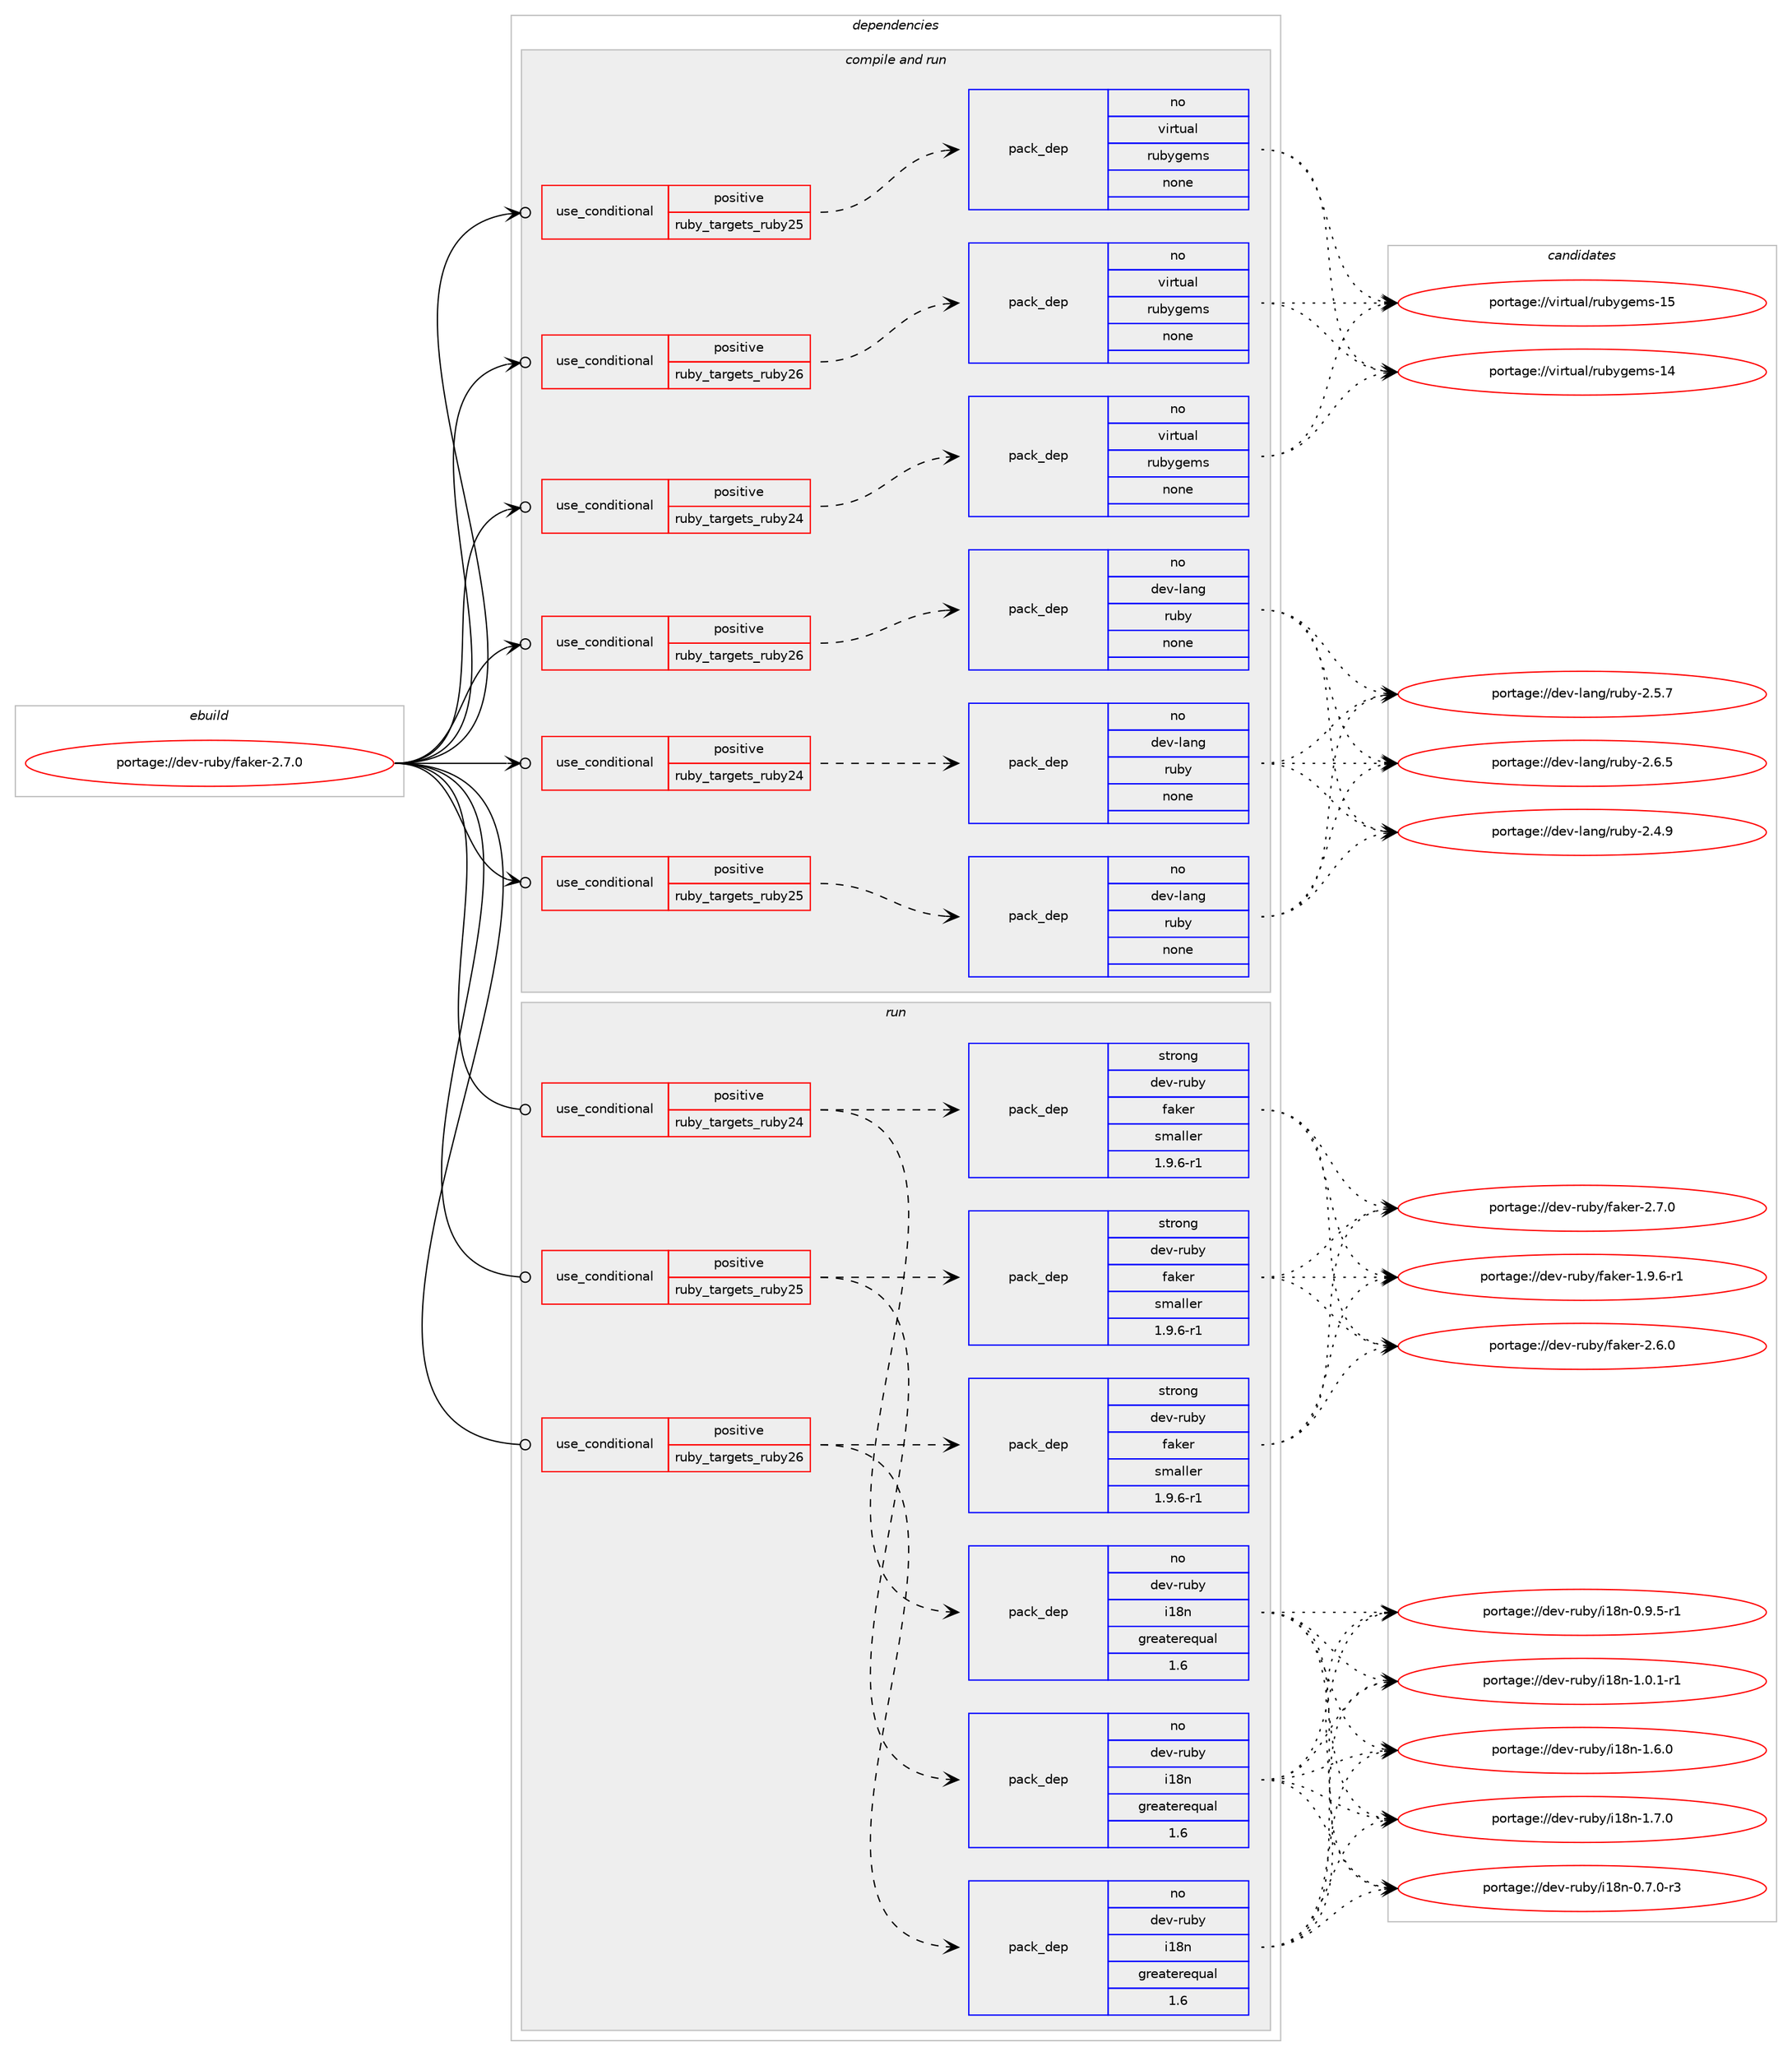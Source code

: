 digraph prolog {

# *************
# Graph options
# *************

newrank=true;
concentrate=true;
compound=true;
graph [rankdir=LR,fontname=Helvetica,fontsize=10,ranksep=1.5];#, ranksep=2.5, nodesep=0.2];
edge  [arrowhead=vee];
node  [fontname=Helvetica,fontsize=10];

# **********
# The ebuild
# **********

subgraph cluster_leftcol {
color=gray;
rank=same;
label=<<i>ebuild</i>>;
id [label="portage://dev-ruby/faker-2.7.0", color=red, width=4, href="../dev-ruby/faker-2.7.0.svg"];
}

# ****************
# The dependencies
# ****************

subgraph cluster_midcol {
color=gray;
label=<<i>dependencies</i>>;
subgraph cluster_compile {
fillcolor="#eeeeee";
style=filled;
label=<<i>compile</i>>;
}
subgraph cluster_compileandrun {
fillcolor="#eeeeee";
style=filled;
label=<<i>compile and run</i>>;
subgraph cond51824 {
dependency220421 [label=<<TABLE BORDER="0" CELLBORDER="1" CELLSPACING="0" CELLPADDING="4"><TR><TD ROWSPAN="3" CELLPADDING="10">use_conditional</TD></TR><TR><TD>positive</TD></TR><TR><TD>ruby_targets_ruby24</TD></TR></TABLE>>, shape=none, color=red];
subgraph pack165115 {
dependency220422 [label=<<TABLE BORDER="0" CELLBORDER="1" CELLSPACING="0" CELLPADDING="4" WIDTH="220"><TR><TD ROWSPAN="6" CELLPADDING="30">pack_dep</TD></TR><TR><TD WIDTH="110">no</TD></TR><TR><TD>dev-lang</TD></TR><TR><TD>ruby</TD></TR><TR><TD>none</TD></TR><TR><TD></TD></TR></TABLE>>, shape=none, color=blue];
}
dependency220421:e -> dependency220422:w [weight=20,style="dashed",arrowhead="vee"];
}
id:e -> dependency220421:w [weight=20,style="solid",arrowhead="odotvee"];
subgraph cond51825 {
dependency220423 [label=<<TABLE BORDER="0" CELLBORDER="1" CELLSPACING="0" CELLPADDING="4"><TR><TD ROWSPAN="3" CELLPADDING="10">use_conditional</TD></TR><TR><TD>positive</TD></TR><TR><TD>ruby_targets_ruby24</TD></TR></TABLE>>, shape=none, color=red];
subgraph pack165116 {
dependency220424 [label=<<TABLE BORDER="0" CELLBORDER="1" CELLSPACING="0" CELLPADDING="4" WIDTH="220"><TR><TD ROWSPAN="6" CELLPADDING="30">pack_dep</TD></TR><TR><TD WIDTH="110">no</TD></TR><TR><TD>virtual</TD></TR><TR><TD>rubygems</TD></TR><TR><TD>none</TD></TR><TR><TD></TD></TR></TABLE>>, shape=none, color=blue];
}
dependency220423:e -> dependency220424:w [weight=20,style="dashed",arrowhead="vee"];
}
id:e -> dependency220423:w [weight=20,style="solid",arrowhead="odotvee"];
subgraph cond51826 {
dependency220425 [label=<<TABLE BORDER="0" CELLBORDER="1" CELLSPACING="0" CELLPADDING="4"><TR><TD ROWSPAN="3" CELLPADDING="10">use_conditional</TD></TR><TR><TD>positive</TD></TR><TR><TD>ruby_targets_ruby25</TD></TR></TABLE>>, shape=none, color=red];
subgraph pack165117 {
dependency220426 [label=<<TABLE BORDER="0" CELLBORDER="1" CELLSPACING="0" CELLPADDING="4" WIDTH="220"><TR><TD ROWSPAN="6" CELLPADDING="30">pack_dep</TD></TR><TR><TD WIDTH="110">no</TD></TR><TR><TD>dev-lang</TD></TR><TR><TD>ruby</TD></TR><TR><TD>none</TD></TR><TR><TD></TD></TR></TABLE>>, shape=none, color=blue];
}
dependency220425:e -> dependency220426:w [weight=20,style="dashed",arrowhead="vee"];
}
id:e -> dependency220425:w [weight=20,style="solid",arrowhead="odotvee"];
subgraph cond51827 {
dependency220427 [label=<<TABLE BORDER="0" CELLBORDER="1" CELLSPACING="0" CELLPADDING="4"><TR><TD ROWSPAN="3" CELLPADDING="10">use_conditional</TD></TR><TR><TD>positive</TD></TR><TR><TD>ruby_targets_ruby25</TD></TR></TABLE>>, shape=none, color=red];
subgraph pack165118 {
dependency220428 [label=<<TABLE BORDER="0" CELLBORDER="1" CELLSPACING="0" CELLPADDING="4" WIDTH="220"><TR><TD ROWSPAN="6" CELLPADDING="30">pack_dep</TD></TR><TR><TD WIDTH="110">no</TD></TR><TR><TD>virtual</TD></TR><TR><TD>rubygems</TD></TR><TR><TD>none</TD></TR><TR><TD></TD></TR></TABLE>>, shape=none, color=blue];
}
dependency220427:e -> dependency220428:w [weight=20,style="dashed",arrowhead="vee"];
}
id:e -> dependency220427:w [weight=20,style="solid",arrowhead="odotvee"];
subgraph cond51828 {
dependency220429 [label=<<TABLE BORDER="0" CELLBORDER="1" CELLSPACING="0" CELLPADDING="4"><TR><TD ROWSPAN="3" CELLPADDING="10">use_conditional</TD></TR><TR><TD>positive</TD></TR><TR><TD>ruby_targets_ruby26</TD></TR></TABLE>>, shape=none, color=red];
subgraph pack165119 {
dependency220430 [label=<<TABLE BORDER="0" CELLBORDER="1" CELLSPACING="0" CELLPADDING="4" WIDTH="220"><TR><TD ROWSPAN="6" CELLPADDING="30">pack_dep</TD></TR><TR><TD WIDTH="110">no</TD></TR><TR><TD>dev-lang</TD></TR><TR><TD>ruby</TD></TR><TR><TD>none</TD></TR><TR><TD></TD></TR></TABLE>>, shape=none, color=blue];
}
dependency220429:e -> dependency220430:w [weight=20,style="dashed",arrowhead="vee"];
}
id:e -> dependency220429:w [weight=20,style="solid",arrowhead="odotvee"];
subgraph cond51829 {
dependency220431 [label=<<TABLE BORDER="0" CELLBORDER="1" CELLSPACING="0" CELLPADDING="4"><TR><TD ROWSPAN="3" CELLPADDING="10">use_conditional</TD></TR><TR><TD>positive</TD></TR><TR><TD>ruby_targets_ruby26</TD></TR></TABLE>>, shape=none, color=red];
subgraph pack165120 {
dependency220432 [label=<<TABLE BORDER="0" CELLBORDER="1" CELLSPACING="0" CELLPADDING="4" WIDTH="220"><TR><TD ROWSPAN="6" CELLPADDING="30">pack_dep</TD></TR><TR><TD WIDTH="110">no</TD></TR><TR><TD>virtual</TD></TR><TR><TD>rubygems</TD></TR><TR><TD>none</TD></TR><TR><TD></TD></TR></TABLE>>, shape=none, color=blue];
}
dependency220431:e -> dependency220432:w [weight=20,style="dashed",arrowhead="vee"];
}
id:e -> dependency220431:w [weight=20,style="solid",arrowhead="odotvee"];
}
subgraph cluster_run {
fillcolor="#eeeeee";
style=filled;
label=<<i>run</i>>;
subgraph cond51830 {
dependency220433 [label=<<TABLE BORDER="0" CELLBORDER="1" CELLSPACING="0" CELLPADDING="4"><TR><TD ROWSPAN="3" CELLPADDING="10">use_conditional</TD></TR><TR><TD>positive</TD></TR><TR><TD>ruby_targets_ruby24</TD></TR></TABLE>>, shape=none, color=red];
subgraph pack165121 {
dependency220434 [label=<<TABLE BORDER="0" CELLBORDER="1" CELLSPACING="0" CELLPADDING="4" WIDTH="220"><TR><TD ROWSPAN="6" CELLPADDING="30">pack_dep</TD></TR><TR><TD WIDTH="110">no</TD></TR><TR><TD>dev-ruby</TD></TR><TR><TD>i18n</TD></TR><TR><TD>greaterequal</TD></TR><TR><TD>1.6</TD></TR></TABLE>>, shape=none, color=blue];
}
dependency220433:e -> dependency220434:w [weight=20,style="dashed",arrowhead="vee"];
subgraph pack165122 {
dependency220435 [label=<<TABLE BORDER="0" CELLBORDER="1" CELLSPACING="0" CELLPADDING="4" WIDTH="220"><TR><TD ROWSPAN="6" CELLPADDING="30">pack_dep</TD></TR><TR><TD WIDTH="110">strong</TD></TR><TR><TD>dev-ruby</TD></TR><TR><TD>faker</TD></TR><TR><TD>smaller</TD></TR><TR><TD>1.9.6-r1</TD></TR></TABLE>>, shape=none, color=blue];
}
dependency220433:e -> dependency220435:w [weight=20,style="dashed",arrowhead="vee"];
}
id:e -> dependency220433:w [weight=20,style="solid",arrowhead="odot"];
subgraph cond51831 {
dependency220436 [label=<<TABLE BORDER="0" CELLBORDER="1" CELLSPACING="0" CELLPADDING="4"><TR><TD ROWSPAN="3" CELLPADDING="10">use_conditional</TD></TR><TR><TD>positive</TD></TR><TR><TD>ruby_targets_ruby25</TD></TR></TABLE>>, shape=none, color=red];
subgraph pack165123 {
dependency220437 [label=<<TABLE BORDER="0" CELLBORDER="1" CELLSPACING="0" CELLPADDING="4" WIDTH="220"><TR><TD ROWSPAN="6" CELLPADDING="30">pack_dep</TD></TR><TR><TD WIDTH="110">no</TD></TR><TR><TD>dev-ruby</TD></TR><TR><TD>i18n</TD></TR><TR><TD>greaterequal</TD></TR><TR><TD>1.6</TD></TR></TABLE>>, shape=none, color=blue];
}
dependency220436:e -> dependency220437:w [weight=20,style="dashed",arrowhead="vee"];
subgraph pack165124 {
dependency220438 [label=<<TABLE BORDER="0" CELLBORDER="1" CELLSPACING="0" CELLPADDING="4" WIDTH="220"><TR><TD ROWSPAN="6" CELLPADDING="30">pack_dep</TD></TR><TR><TD WIDTH="110">strong</TD></TR><TR><TD>dev-ruby</TD></TR><TR><TD>faker</TD></TR><TR><TD>smaller</TD></TR><TR><TD>1.9.6-r1</TD></TR></TABLE>>, shape=none, color=blue];
}
dependency220436:e -> dependency220438:w [weight=20,style="dashed",arrowhead="vee"];
}
id:e -> dependency220436:w [weight=20,style="solid",arrowhead="odot"];
subgraph cond51832 {
dependency220439 [label=<<TABLE BORDER="0" CELLBORDER="1" CELLSPACING="0" CELLPADDING="4"><TR><TD ROWSPAN="3" CELLPADDING="10">use_conditional</TD></TR><TR><TD>positive</TD></TR><TR><TD>ruby_targets_ruby26</TD></TR></TABLE>>, shape=none, color=red];
subgraph pack165125 {
dependency220440 [label=<<TABLE BORDER="0" CELLBORDER="1" CELLSPACING="0" CELLPADDING="4" WIDTH="220"><TR><TD ROWSPAN="6" CELLPADDING="30">pack_dep</TD></TR><TR><TD WIDTH="110">no</TD></TR><TR><TD>dev-ruby</TD></TR><TR><TD>i18n</TD></TR><TR><TD>greaterequal</TD></TR><TR><TD>1.6</TD></TR></TABLE>>, shape=none, color=blue];
}
dependency220439:e -> dependency220440:w [weight=20,style="dashed",arrowhead="vee"];
subgraph pack165126 {
dependency220441 [label=<<TABLE BORDER="0" CELLBORDER="1" CELLSPACING="0" CELLPADDING="4" WIDTH="220"><TR><TD ROWSPAN="6" CELLPADDING="30">pack_dep</TD></TR><TR><TD WIDTH="110">strong</TD></TR><TR><TD>dev-ruby</TD></TR><TR><TD>faker</TD></TR><TR><TD>smaller</TD></TR><TR><TD>1.9.6-r1</TD></TR></TABLE>>, shape=none, color=blue];
}
dependency220439:e -> dependency220441:w [weight=20,style="dashed",arrowhead="vee"];
}
id:e -> dependency220439:w [weight=20,style="solid",arrowhead="odot"];
}
}

# **************
# The candidates
# **************

subgraph cluster_choices {
rank=same;
color=gray;
label=<<i>candidates</i>>;

subgraph choice165115 {
color=black;
nodesep=1;
choiceportage10010111845108971101034711411798121455046524657 [label="portage://dev-lang/ruby-2.4.9", color=red, width=4,href="../dev-lang/ruby-2.4.9.svg"];
choiceportage10010111845108971101034711411798121455046534655 [label="portage://dev-lang/ruby-2.5.7", color=red, width=4,href="../dev-lang/ruby-2.5.7.svg"];
choiceportage10010111845108971101034711411798121455046544653 [label="portage://dev-lang/ruby-2.6.5", color=red, width=4,href="../dev-lang/ruby-2.6.5.svg"];
dependency220422:e -> choiceportage10010111845108971101034711411798121455046524657:w [style=dotted,weight="100"];
dependency220422:e -> choiceportage10010111845108971101034711411798121455046534655:w [style=dotted,weight="100"];
dependency220422:e -> choiceportage10010111845108971101034711411798121455046544653:w [style=dotted,weight="100"];
}
subgraph choice165116 {
color=black;
nodesep=1;
choiceportage118105114116117971084711411798121103101109115454952 [label="portage://virtual/rubygems-14", color=red, width=4,href="../virtual/rubygems-14.svg"];
choiceportage118105114116117971084711411798121103101109115454953 [label="portage://virtual/rubygems-15", color=red, width=4,href="../virtual/rubygems-15.svg"];
dependency220424:e -> choiceportage118105114116117971084711411798121103101109115454952:w [style=dotted,weight="100"];
dependency220424:e -> choiceportage118105114116117971084711411798121103101109115454953:w [style=dotted,weight="100"];
}
subgraph choice165117 {
color=black;
nodesep=1;
choiceportage10010111845108971101034711411798121455046524657 [label="portage://dev-lang/ruby-2.4.9", color=red, width=4,href="../dev-lang/ruby-2.4.9.svg"];
choiceportage10010111845108971101034711411798121455046534655 [label="portage://dev-lang/ruby-2.5.7", color=red, width=4,href="../dev-lang/ruby-2.5.7.svg"];
choiceportage10010111845108971101034711411798121455046544653 [label="portage://dev-lang/ruby-2.6.5", color=red, width=4,href="../dev-lang/ruby-2.6.5.svg"];
dependency220426:e -> choiceportage10010111845108971101034711411798121455046524657:w [style=dotted,weight="100"];
dependency220426:e -> choiceportage10010111845108971101034711411798121455046534655:w [style=dotted,weight="100"];
dependency220426:e -> choiceportage10010111845108971101034711411798121455046544653:w [style=dotted,weight="100"];
}
subgraph choice165118 {
color=black;
nodesep=1;
choiceportage118105114116117971084711411798121103101109115454952 [label="portage://virtual/rubygems-14", color=red, width=4,href="../virtual/rubygems-14.svg"];
choiceportage118105114116117971084711411798121103101109115454953 [label="portage://virtual/rubygems-15", color=red, width=4,href="../virtual/rubygems-15.svg"];
dependency220428:e -> choiceportage118105114116117971084711411798121103101109115454952:w [style=dotted,weight="100"];
dependency220428:e -> choiceportage118105114116117971084711411798121103101109115454953:w [style=dotted,weight="100"];
}
subgraph choice165119 {
color=black;
nodesep=1;
choiceportage10010111845108971101034711411798121455046524657 [label="portage://dev-lang/ruby-2.4.9", color=red, width=4,href="../dev-lang/ruby-2.4.9.svg"];
choiceportage10010111845108971101034711411798121455046534655 [label="portage://dev-lang/ruby-2.5.7", color=red, width=4,href="../dev-lang/ruby-2.5.7.svg"];
choiceportage10010111845108971101034711411798121455046544653 [label="portage://dev-lang/ruby-2.6.5", color=red, width=4,href="../dev-lang/ruby-2.6.5.svg"];
dependency220430:e -> choiceportage10010111845108971101034711411798121455046524657:w [style=dotted,weight="100"];
dependency220430:e -> choiceportage10010111845108971101034711411798121455046534655:w [style=dotted,weight="100"];
dependency220430:e -> choiceportage10010111845108971101034711411798121455046544653:w [style=dotted,weight="100"];
}
subgraph choice165120 {
color=black;
nodesep=1;
choiceportage118105114116117971084711411798121103101109115454952 [label="portage://virtual/rubygems-14", color=red, width=4,href="../virtual/rubygems-14.svg"];
choiceportage118105114116117971084711411798121103101109115454953 [label="portage://virtual/rubygems-15", color=red, width=4,href="../virtual/rubygems-15.svg"];
dependency220432:e -> choiceportage118105114116117971084711411798121103101109115454952:w [style=dotted,weight="100"];
dependency220432:e -> choiceportage118105114116117971084711411798121103101109115454953:w [style=dotted,weight="100"];
}
subgraph choice165121 {
color=black;
nodesep=1;
choiceportage10010111845114117981214710549561104548465546484511451 [label="portage://dev-ruby/i18n-0.7.0-r3", color=red, width=4,href="../dev-ruby/i18n-0.7.0-r3.svg"];
choiceportage10010111845114117981214710549561104548465746534511449 [label="portage://dev-ruby/i18n-0.9.5-r1", color=red, width=4,href="../dev-ruby/i18n-0.9.5-r1.svg"];
choiceportage10010111845114117981214710549561104549464846494511449 [label="portage://dev-ruby/i18n-1.0.1-r1", color=red, width=4,href="../dev-ruby/i18n-1.0.1-r1.svg"];
choiceportage1001011184511411798121471054956110454946544648 [label="portage://dev-ruby/i18n-1.6.0", color=red, width=4,href="../dev-ruby/i18n-1.6.0.svg"];
choiceportage1001011184511411798121471054956110454946554648 [label="portage://dev-ruby/i18n-1.7.0", color=red, width=4,href="../dev-ruby/i18n-1.7.0.svg"];
dependency220434:e -> choiceportage10010111845114117981214710549561104548465546484511451:w [style=dotted,weight="100"];
dependency220434:e -> choiceportage10010111845114117981214710549561104548465746534511449:w [style=dotted,weight="100"];
dependency220434:e -> choiceportage10010111845114117981214710549561104549464846494511449:w [style=dotted,weight="100"];
dependency220434:e -> choiceportage1001011184511411798121471054956110454946544648:w [style=dotted,weight="100"];
dependency220434:e -> choiceportage1001011184511411798121471054956110454946554648:w [style=dotted,weight="100"];
}
subgraph choice165122 {
color=black;
nodesep=1;
choiceportage100101118451141179812147102971071011144549465746544511449 [label="portage://dev-ruby/faker-1.9.6-r1", color=red, width=4,href="../dev-ruby/faker-1.9.6-r1.svg"];
choiceportage10010111845114117981214710297107101114455046544648 [label="portage://dev-ruby/faker-2.6.0", color=red, width=4,href="../dev-ruby/faker-2.6.0.svg"];
choiceportage10010111845114117981214710297107101114455046554648 [label="portage://dev-ruby/faker-2.7.0", color=red, width=4,href="../dev-ruby/faker-2.7.0.svg"];
dependency220435:e -> choiceportage100101118451141179812147102971071011144549465746544511449:w [style=dotted,weight="100"];
dependency220435:e -> choiceportage10010111845114117981214710297107101114455046544648:w [style=dotted,weight="100"];
dependency220435:e -> choiceportage10010111845114117981214710297107101114455046554648:w [style=dotted,weight="100"];
}
subgraph choice165123 {
color=black;
nodesep=1;
choiceportage10010111845114117981214710549561104548465546484511451 [label="portage://dev-ruby/i18n-0.7.0-r3", color=red, width=4,href="../dev-ruby/i18n-0.7.0-r3.svg"];
choiceportage10010111845114117981214710549561104548465746534511449 [label="portage://dev-ruby/i18n-0.9.5-r1", color=red, width=4,href="../dev-ruby/i18n-0.9.5-r1.svg"];
choiceportage10010111845114117981214710549561104549464846494511449 [label="portage://dev-ruby/i18n-1.0.1-r1", color=red, width=4,href="../dev-ruby/i18n-1.0.1-r1.svg"];
choiceportage1001011184511411798121471054956110454946544648 [label="portage://dev-ruby/i18n-1.6.0", color=red, width=4,href="../dev-ruby/i18n-1.6.0.svg"];
choiceportage1001011184511411798121471054956110454946554648 [label="portage://dev-ruby/i18n-1.7.0", color=red, width=4,href="../dev-ruby/i18n-1.7.0.svg"];
dependency220437:e -> choiceportage10010111845114117981214710549561104548465546484511451:w [style=dotted,weight="100"];
dependency220437:e -> choiceportage10010111845114117981214710549561104548465746534511449:w [style=dotted,weight="100"];
dependency220437:e -> choiceportage10010111845114117981214710549561104549464846494511449:w [style=dotted,weight="100"];
dependency220437:e -> choiceportage1001011184511411798121471054956110454946544648:w [style=dotted,weight="100"];
dependency220437:e -> choiceportage1001011184511411798121471054956110454946554648:w [style=dotted,weight="100"];
}
subgraph choice165124 {
color=black;
nodesep=1;
choiceportage100101118451141179812147102971071011144549465746544511449 [label="portage://dev-ruby/faker-1.9.6-r1", color=red, width=4,href="../dev-ruby/faker-1.9.6-r1.svg"];
choiceportage10010111845114117981214710297107101114455046544648 [label="portage://dev-ruby/faker-2.6.0", color=red, width=4,href="../dev-ruby/faker-2.6.0.svg"];
choiceportage10010111845114117981214710297107101114455046554648 [label="portage://dev-ruby/faker-2.7.0", color=red, width=4,href="../dev-ruby/faker-2.7.0.svg"];
dependency220438:e -> choiceportage100101118451141179812147102971071011144549465746544511449:w [style=dotted,weight="100"];
dependency220438:e -> choiceportage10010111845114117981214710297107101114455046544648:w [style=dotted,weight="100"];
dependency220438:e -> choiceportage10010111845114117981214710297107101114455046554648:w [style=dotted,weight="100"];
}
subgraph choice165125 {
color=black;
nodesep=1;
choiceportage10010111845114117981214710549561104548465546484511451 [label="portage://dev-ruby/i18n-0.7.0-r3", color=red, width=4,href="../dev-ruby/i18n-0.7.0-r3.svg"];
choiceportage10010111845114117981214710549561104548465746534511449 [label="portage://dev-ruby/i18n-0.9.5-r1", color=red, width=4,href="../dev-ruby/i18n-0.9.5-r1.svg"];
choiceportage10010111845114117981214710549561104549464846494511449 [label="portage://dev-ruby/i18n-1.0.1-r1", color=red, width=4,href="../dev-ruby/i18n-1.0.1-r1.svg"];
choiceportage1001011184511411798121471054956110454946544648 [label="portage://dev-ruby/i18n-1.6.0", color=red, width=4,href="../dev-ruby/i18n-1.6.0.svg"];
choiceportage1001011184511411798121471054956110454946554648 [label="portage://dev-ruby/i18n-1.7.0", color=red, width=4,href="../dev-ruby/i18n-1.7.0.svg"];
dependency220440:e -> choiceportage10010111845114117981214710549561104548465546484511451:w [style=dotted,weight="100"];
dependency220440:e -> choiceportage10010111845114117981214710549561104548465746534511449:w [style=dotted,weight="100"];
dependency220440:e -> choiceportage10010111845114117981214710549561104549464846494511449:w [style=dotted,weight="100"];
dependency220440:e -> choiceportage1001011184511411798121471054956110454946544648:w [style=dotted,weight="100"];
dependency220440:e -> choiceportage1001011184511411798121471054956110454946554648:w [style=dotted,weight="100"];
}
subgraph choice165126 {
color=black;
nodesep=1;
choiceportage100101118451141179812147102971071011144549465746544511449 [label="portage://dev-ruby/faker-1.9.6-r1", color=red, width=4,href="../dev-ruby/faker-1.9.6-r1.svg"];
choiceportage10010111845114117981214710297107101114455046544648 [label="portage://dev-ruby/faker-2.6.0", color=red, width=4,href="../dev-ruby/faker-2.6.0.svg"];
choiceportage10010111845114117981214710297107101114455046554648 [label="portage://dev-ruby/faker-2.7.0", color=red, width=4,href="../dev-ruby/faker-2.7.0.svg"];
dependency220441:e -> choiceportage100101118451141179812147102971071011144549465746544511449:w [style=dotted,weight="100"];
dependency220441:e -> choiceportage10010111845114117981214710297107101114455046544648:w [style=dotted,weight="100"];
dependency220441:e -> choiceportage10010111845114117981214710297107101114455046554648:w [style=dotted,weight="100"];
}
}

}
